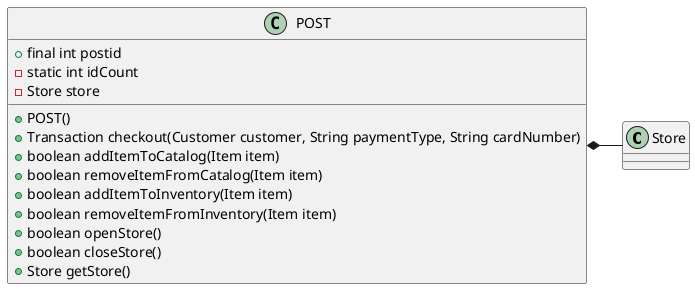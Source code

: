 @startuml post
class Store
class POST {
  + final int postid
  - static int idCount
  - Store store
  + POST()
  + Transaction checkout(Customer customer, String paymentType, String cardNumber)
  + boolean addItemToCatalog(Item item)
  + boolean removeItemFromCatalog(Item item)
  + boolean addItemToInventory(Item item)
  + boolean removeItemFromInventory(Item item)
  + boolean openStore()
  + boolean closeStore()
  + Store getStore()
}


POST *- Store
@enduml